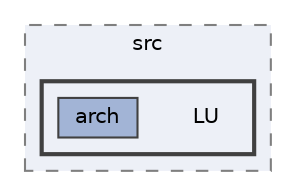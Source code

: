 digraph "nuli-avionics-flight-software/platformio_nuli_avionics_flight_software/include/Eigen/src/LU"
{
 // LATEX_PDF_SIZE
  bgcolor="transparent";
  edge [fontname=Helvetica,fontsize=10,labelfontname=Helvetica,labelfontsize=10];
  node [fontname=Helvetica,fontsize=10,shape=box,height=0.2,width=0.4];
  compound=true
  subgraph clusterdir_0c47b8ddbc9bef45fb4b46690246c297 {
    graph [ bgcolor="#edf0f7", pencolor="grey50", label="src", fontname=Helvetica,fontsize=10 style="filled,dashed", URL="dir_0c47b8ddbc9bef45fb4b46690246c297.html",tooltip=""]
  subgraph clusterdir_80c0241e10f44e4ab0c7b8b40373d078 {
    graph [ bgcolor="#edf0f7", pencolor="grey25", label="", fontname=Helvetica,fontsize=10 style="filled,bold", URL="dir_80c0241e10f44e4ab0c7b8b40373d078.html",tooltip=""]
    dir_80c0241e10f44e4ab0c7b8b40373d078 [shape=plaintext, label="LU"];
  dir_33717a2184a067e1e41a3b3950271599 [label="arch", fillcolor="#a2b4d6", color="grey25", style="filled", URL="dir_33717a2184a067e1e41a3b3950271599.html",tooltip=""];
  }
  }
}
